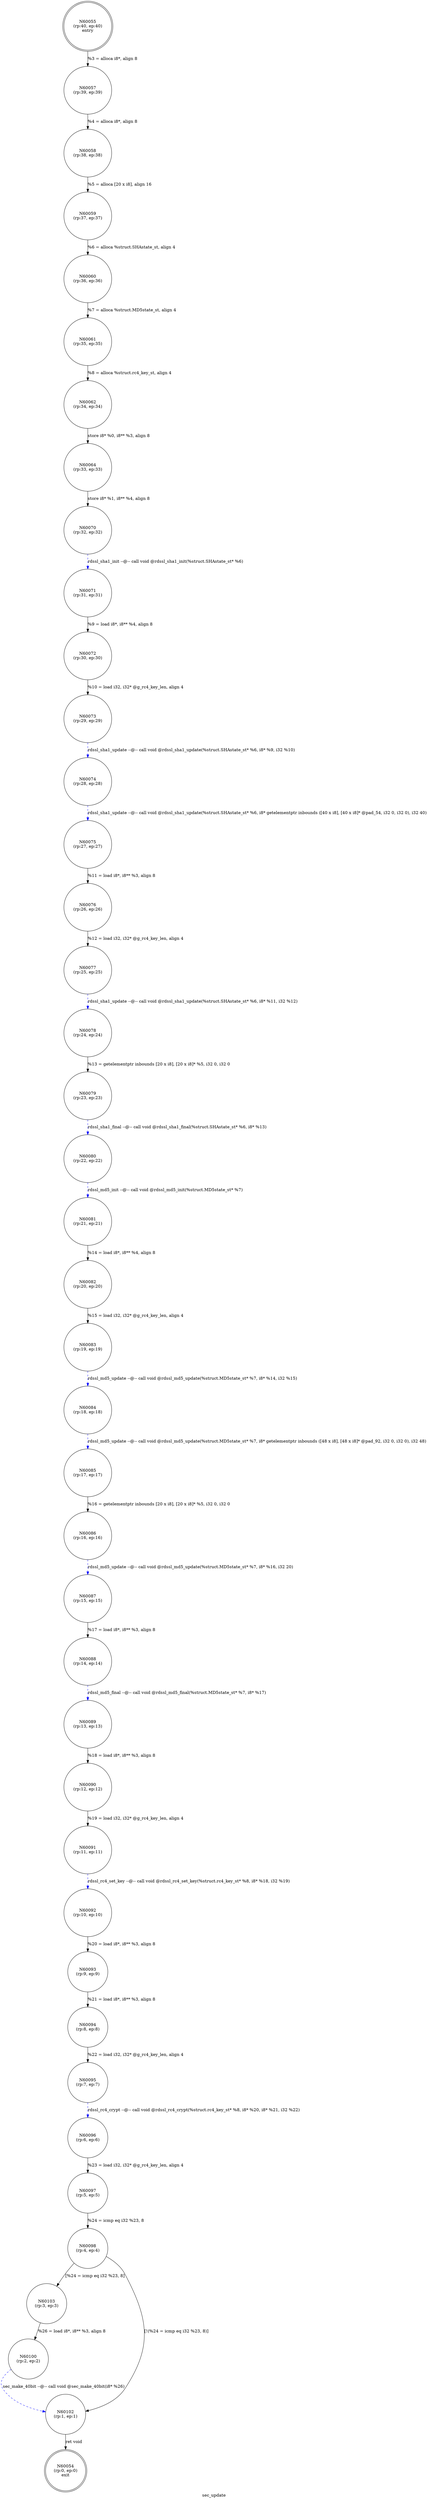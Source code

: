 digraph sec_update {
label="sec_update"
60054 [label="N60054\n(rp:0, ep:0)\nexit", shape="doublecircle"]
60055 [label="N60055\n(rp:40, ep:40)\nentry", shape="doublecircle"]
60055 -> 60057 [label="%3 = alloca i8*, align 8"]
60057 [label="N60057\n(rp:39, ep:39)", shape="circle"]
60057 -> 60058 [label="%4 = alloca i8*, align 8"]
60058 [label="N60058\n(rp:38, ep:38)", shape="circle"]
60058 -> 60059 [label="%5 = alloca [20 x i8], align 16"]
60059 [label="N60059\n(rp:37, ep:37)", shape="circle"]
60059 -> 60060 [label="%6 = alloca %struct.SHAstate_st, align 4"]
60060 [label="N60060\n(rp:36, ep:36)", shape="circle"]
60060 -> 60061 [label="%7 = alloca %struct.MD5state_st, align 4"]
60061 [label="N60061\n(rp:35, ep:35)", shape="circle"]
60061 -> 60062 [label="%8 = alloca %struct.rc4_key_st, align 4"]
60062 [label="N60062\n(rp:34, ep:34)", shape="circle"]
60062 -> 60064 [label="store i8* %0, i8** %3, align 8"]
60064 [label="N60064\n(rp:33, ep:33)", shape="circle"]
60064 -> 60070 [label="store i8* %1, i8** %4, align 8"]
60070 [label="N60070\n(rp:32, ep:32)", shape="circle"]
60070 -> 60071 [label="rdssl_sha1_init --@-- call void @rdssl_sha1_init(%struct.SHAstate_st* %6)", style="dashed", color="blue"]
60071 [label="N60071\n(rp:31, ep:31)", shape="circle"]
60071 -> 60072 [label="%9 = load i8*, i8** %4, align 8"]
60072 [label="N60072\n(rp:30, ep:30)", shape="circle"]
60072 -> 60073 [label="%10 = load i32, i32* @g_rc4_key_len, align 4"]
60073 [label="N60073\n(rp:29, ep:29)", shape="circle"]
60073 -> 60074 [label="rdssl_sha1_update --@-- call void @rdssl_sha1_update(%struct.SHAstate_st* %6, i8* %9, i32 %10)", style="dashed", color="blue"]
60074 [label="N60074\n(rp:28, ep:28)", shape="circle"]
60074 -> 60075 [label="rdssl_sha1_update --@-- call void @rdssl_sha1_update(%struct.SHAstate_st* %6, i8* getelementptr inbounds ([40 x i8], [40 x i8]* @pad_54, i32 0, i32 0), i32 40)", style="dashed", color="blue"]
60075 [label="N60075\n(rp:27, ep:27)", shape="circle"]
60075 -> 60076 [label="%11 = load i8*, i8** %3, align 8"]
60076 [label="N60076\n(rp:26, ep:26)", shape="circle"]
60076 -> 60077 [label="%12 = load i32, i32* @g_rc4_key_len, align 4"]
60077 [label="N60077\n(rp:25, ep:25)", shape="circle"]
60077 -> 60078 [label="rdssl_sha1_update --@-- call void @rdssl_sha1_update(%struct.SHAstate_st* %6, i8* %11, i32 %12)", style="dashed", color="blue"]
60078 [label="N60078\n(rp:24, ep:24)", shape="circle"]
60078 -> 60079 [label="%13 = getelementptr inbounds [20 x i8], [20 x i8]* %5, i32 0, i32 0"]
60079 [label="N60079\n(rp:23, ep:23)", shape="circle"]
60079 -> 60080 [label="rdssl_sha1_final --@-- call void @rdssl_sha1_final(%struct.SHAstate_st* %6, i8* %13)", style="dashed", color="blue"]
60080 [label="N60080\n(rp:22, ep:22)", shape="circle"]
60080 -> 60081 [label="rdssl_md5_init --@-- call void @rdssl_md5_init(%struct.MD5state_st* %7)", style="dashed", color="blue"]
60081 [label="N60081\n(rp:21, ep:21)", shape="circle"]
60081 -> 60082 [label="%14 = load i8*, i8** %4, align 8"]
60082 [label="N60082\n(rp:20, ep:20)", shape="circle"]
60082 -> 60083 [label="%15 = load i32, i32* @g_rc4_key_len, align 4"]
60083 [label="N60083\n(rp:19, ep:19)", shape="circle"]
60083 -> 60084 [label="rdssl_md5_update --@-- call void @rdssl_md5_update(%struct.MD5state_st* %7, i8* %14, i32 %15)", style="dashed", color="blue"]
60084 [label="N60084\n(rp:18, ep:18)", shape="circle"]
60084 -> 60085 [label="rdssl_md5_update --@-- call void @rdssl_md5_update(%struct.MD5state_st* %7, i8* getelementptr inbounds ([48 x i8], [48 x i8]* @pad_92, i32 0, i32 0), i32 48)", style="dashed", color="blue"]
60085 [label="N60085\n(rp:17, ep:17)", shape="circle"]
60085 -> 60086 [label="%16 = getelementptr inbounds [20 x i8], [20 x i8]* %5, i32 0, i32 0"]
60086 [label="N60086\n(rp:16, ep:16)", shape="circle"]
60086 -> 60087 [label="rdssl_md5_update --@-- call void @rdssl_md5_update(%struct.MD5state_st* %7, i8* %16, i32 20)", style="dashed", color="blue"]
60087 [label="N60087\n(rp:15, ep:15)", shape="circle"]
60087 -> 60088 [label="%17 = load i8*, i8** %3, align 8"]
60088 [label="N60088\n(rp:14, ep:14)", shape="circle"]
60088 -> 60089 [label="rdssl_md5_final --@-- call void @rdssl_md5_final(%struct.MD5state_st* %7, i8* %17)", style="dashed", color="blue"]
60089 [label="N60089\n(rp:13, ep:13)", shape="circle"]
60089 -> 60090 [label="%18 = load i8*, i8** %3, align 8"]
60090 [label="N60090\n(rp:12, ep:12)", shape="circle"]
60090 -> 60091 [label="%19 = load i32, i32* @g_rc4_key_len, align 4"]
60091 [label="N60091\n(rp:11, ep:11)", shape="circle"]
60091 -> 60092 [label="rdssl_rc4_set_key --@-- call void @rdssl_rc4_set_key(%struct.rc4_key_st* %8, i8* %18, i32 %19)", style="dashed", color="blue"]
60092 [label="N60092\n(rp:10, ep:10)", shape="circle"]
60092 -> 60093 [label="%20 = load i8*, i8** %3, align 8"]
60093 [label="N60093\n(rp:9, ep:9)", shape="circle"]
60093 -> 60094 [label="%21 = load i8*, i8** %3, align 8"]
60094 [label="N60094\n(rp:8, ep:8)", shape="circle"]
60094 -> 60095 [label="%22 = load i32, i32* @g_rc4_key_len, align 4"]
60095 [label="N60095\n(rp:7, ep:7)", shape="circle"]
60095 -> 60096 [label="rdssl_rc4_crypt --@-- call void @rdssl_rc4_crypt(%struct.rc4_key_st* %8, i8* %20, i8* %21, i32 %22)", style="dashed", color="blue"]
60096 [label="N60096\n(rp:6, ep:6)", shape="circle"]
60096 -> 60097 [label="%23 = load i32, i32* @g_rc4_key_len, align 4"]
60097 [label="N60097\n(rp:5, ep:5)", shape="circle"]
60097 -> 60098 [label="%24 = icmp eq i32 %23, 8"]
60098 [label="N60098\n(rp:4, ep:4)", shape="circle"]
60098 -> 60103 [label="[%24 = icmp eq i32 %23, 8]"]
60098 -> 60102 [label="[!(%24 = icmp eq i32 %23, 8)]"]
60100 [label="N60100\n(rp:2, ep:2)", shape="circle"]
60100 -> 60102 [label="sec_make_40bit --@-- call void @sec_make_40bit(i8* %26)", style="dashed", color="blue"]
60102 [label="N60102\n(rp:1, ep:1)", shape="circle"]
60102 -> 60054 [label="ret void"]
60103 [label="N60103\n(rp:3, ep:3)", shape="circle"]
60103 -> 60100 [label="%26 = load i8*, i8** %3, align 8"]
}
